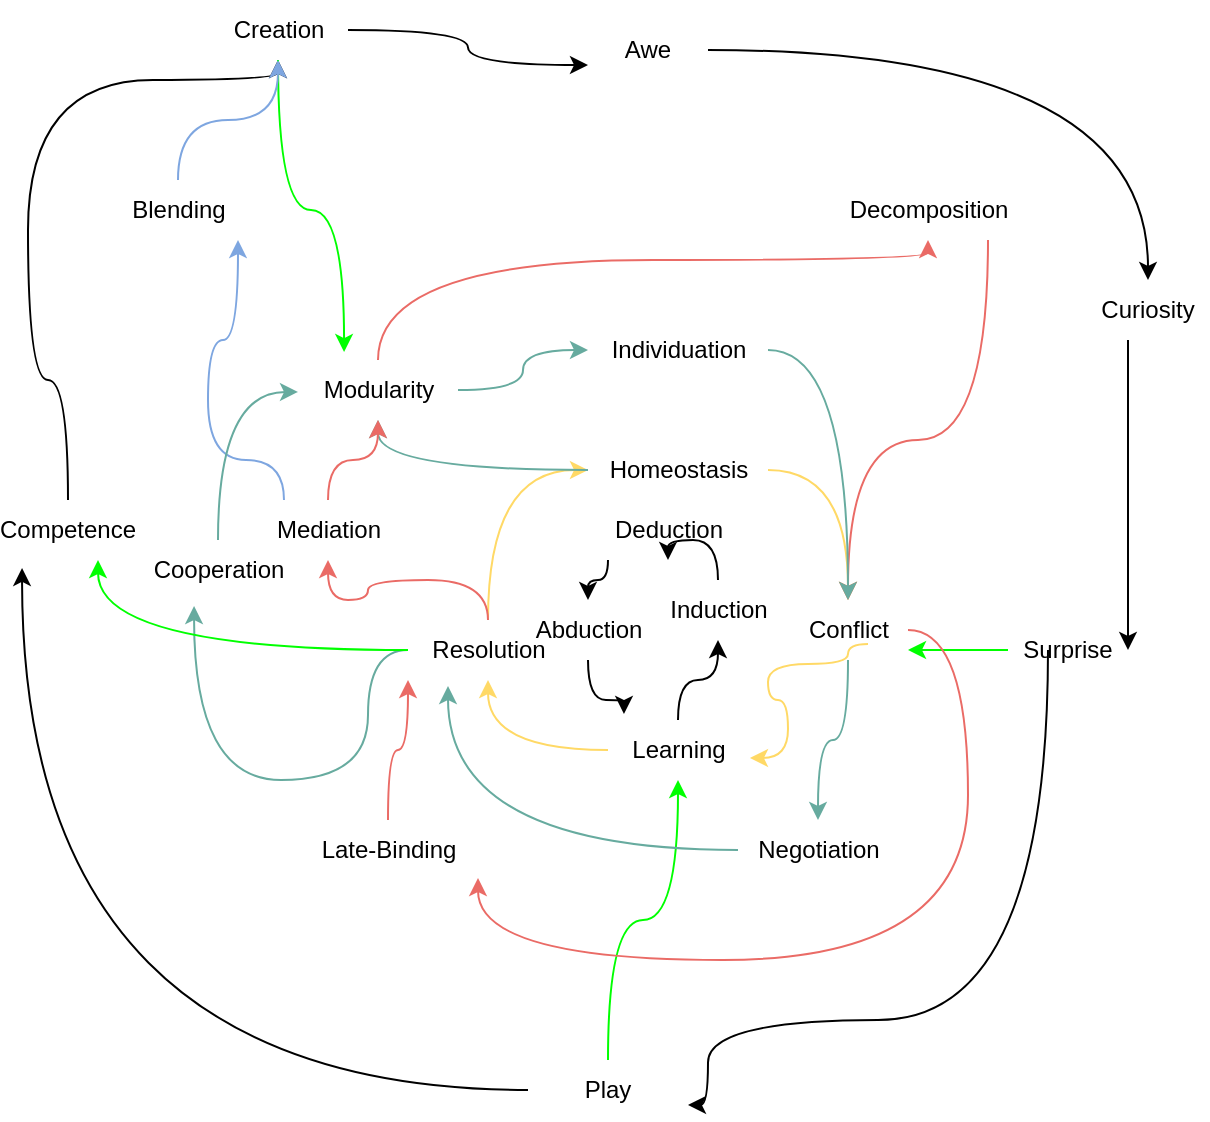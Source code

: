 <mxfile version="20.2.0" type="github">
  <diagram id="q7Endfqhxulxnqz8gKcs" name="Page-1">
    <mxGraphModel dx="961" dy="588" grid="1" gridSize="10" guides="1" tooltips="1" connect="1" arrows="1" fold="1" page="1" pageScale="1" pageWidth="850" pageHeight="1100" math="0" shadow="0">
      <root>
        <mxCell id="0" />
        <mxCell id="1" parent="0" />
        <mxCell id="l6QgvKTfLtVlL3AsR-WV-20" style="edgeStyle=orthogonalEdgeStyle;curved=1;orthogonalLoop=1;jettySize=auto;html=1;" parent="1" source="l6QgvKTfLtVlL3AsR-WV-1" target="l6QgvKTfLtVlL3AsR-WV-2" edge="1">
          <mxGeometry relative="1" as="geometry" />
        </mxCell>
        <mxCell id="l6QgvKTfLtVlL3AsR-WV-1" value="Awe" style="text;html=1;strokeColor=none;fillColor=none;align=center;verticalAlign=middle;whiteSpace=wrap;rounded=0;" parent="1" vertex="1">
          <mxGeometry x="350" y="90" width="60" height="30" as="geometry" />
        </mxCell>
        <mxCell id="l6QgvKTfLtVlL3AsR-WV-21" style="edgeStyle=orthogonalEdgeStyle;curved=1;orthogonalLoop=1;jettySize=auto;html=1;" parent="1" source="l6QgvKTfLtVlL3AsR-WV-2" target="l6QgvKTfLtVlL3AsR-WV-3" edge="1">
          <mxGeometry relative="1" as="geometry" />
        </mxCell>
        <mxCell id="l6QgvKTfLtVlL3AsR-WV-2" value="Curiosity" style="text;html=1;strokeColor=none;fillColor=none;align=center;verticalAlign=middle;whiteSpace=wrap;rounded=0;" parent="1" vertex="1">
          <mxGeometry x="600" y="220" width="60" height="30" as="geometry" />
        </mxCell>
        <mxCell id="l6QgvKTfLtVlL3AsR-WV-46" style="edgeStyle=orthogonalEdgeStyle;curved=1;orthogonalLoop=1;jettySize=auto;html=1;entryX=1;entryY=0.75;entryDx=0;entryDy=0;" parent="1" source="l6QgvKTfLtVlL3AsR-WV-3" target="l6QgvKTfLtVlL3AsR-WV-4" edge="1">
          <mxGeometry relative="1" as="geometry">
            <Array as="points">
              <mxPoint x="580" y="590" />
              <mxPoint x="410" y="590" />
              <mxPoint x="410" y="633" />
            </Array>
          </mxGeometry>
        </mxCell>
        <mxCell id="l6QgvKTfLtVlL3AsR-WV-50" style="edgeStyle=orthogonalEdgeStyle;curved=1;orthogonalLoop=1;jettySize=auto;html=1;strokeColor=#00FF00;" parent="1" source="l6QgvKTfLtVlL3AsR-WV-3" target="l6QgvKTfLtVlL3AsR-WV-8" edge="1">
          <mxGeometry relative="1" as="geometry" />
        </mxCell>
        <mxCell id="l6QgvKTfLtVlL3AsR-WV-3" value="Surprise" style="text;html=1;strokeColor=none;fillColor=none;align=center;verticalAlign=middle;whiteSpace=wrap;rounded=0;" parent="1" vertex="1">
          <mxGeometry x="560" y="405" width="60" as="geometry" />
        </mxCell>
        <mxCell id="l6QgvKTfLtVlL3AsR-WV-23" style="edgeStyle=orthogonalEdgeStyle;curved=1;orthogonalLoop=1;jettySize=auto;html=1;strokeColor=#00FF00;" parent="1" source="l6QgvKTfLtVlL3AsR-WV-4" target="l6QgvKTfLtVlL3AsR-WV-9" edge="1">
          <mxGeometry relative="1" as="geometry" />
        </mxCell>
        <mxCell id="AYosdrnLpDTpRpoJzwx4-12" style="edgeStyle=orthogonalEdgeStyle;curved=1;orthogonalLoop=1;jettySize=auto;html=1;entryX=0.117;entryY=1.133;entryDx=0;entryDy=0;entryPerimeter=0;" edge="1" parent="1" source="l6QgvKTfLtVlL3AsR-WV-4" target="l6QgvKTfLtVlL3AsR-WV-5">
          <mxGeometry relative="1" as="geometry" />
        </mxCell>
        <mxCell id="l6QgvKTfLtVlL3AsR-WV-4" value="Play" style="text;html=1;strokeColor=none;fillColor=none;align=center;verticalAlign=middle;whiteSpace=wrap;rounded=0;" parent="1" vertex="1">
          <mxGeometry x="320" y="610" width="80" height="30" as="geometry" />
        </mxCell>
        <mxCell id="l6QgvKTfLtVlL3AsR-WV-17" style="edgeStyle=orthogonalEdgeStyle;orthogonalLoop=1;jettySize=auto;html=1;curved=1;" parent="1" source="l6QgvKTfLtVlL3AsR-WV-5" target="l6QgvKTfLtVlL3AsR-WV-7" edge="1">
          <mxGeometry relative="1" as="geometry">
            <Array as="points">
              <mxPoint x="90" y="270" />
              <mxPoint x="70" y="270" />
              <mxPoint x="70" y="120" />
              <mxPoint x="195" y="120" />
            </Array>
          </mxGeometry>
        </mxCell>
        <mxCell id="l6QgvKTfLtVlL3AsR-WV-5" value="Competence" style="text;html=1;strokeColor=none;fillColor=none;align=center;verticalAlign=middle;whiteSpace=wrap;rounded=0;" parent="1" vertex="1">
          <mxGeometry x="60" y="330" width="60" height="30" as="geometry" />
        </mxCell>
        <mxCell id="l6QgvKTfLtVlL3AsR-WV-36" style="edgeStyle=orthogonalEdgeStyle;curved=1;orthogonalLoop=1;jettySize=auto;html=1;entryX=0;entryY=0.75;entryDx=0;entryDy=0;" parent="1" source="l6QgvKTfLtVlL3AsR-WV-7" target="l6QgvKTfLtVlL3AsR-WV-1" edge="1">
          <mxGeometry relative="1" as="geometry" />
        </mxCell>
        <mxCell id="l6QgvKTfLtVlL3AsR-WV-52" style="edgeStyle=orthogonalEdgeStyle;curved=1;orthogonalLoop=1;jettySize=auto;html=1;entryX=0.288;entryY=-0.133;entryDx=0;entryDy=0;entryPerimeter=0;strokeColor=#00FF00;" parent="1" source="l6QgvKTfLtVlL3AsR-WV-7" target="l6QgvKTfLtVlL3AsR-WV-12" edge="1">
          <mxGeometry relative="1" as="geometry" />
        </mxCell>
        <mxCell id="l6QgvKTfLtVlL3AsR-WV-7" value="Creation" style="text;html=1;align=center;verticalAlign=middle;resizable=0;points=[];autosize=1;strokeColor=none;fillColor=none;" parent="1" vertex="1">
          <mxGeometry x="160" y="80" width="70" height="30" as="geometry" />
        </mxCell>
        <mxCell id="l6QgvKTfLtVlL3AsR-WV-27" style="edgeStyle=orthogonalEdgeStyle;curved=1;orthogonalLoop=1;jettySize=auto;html=1;entryX=1.014;entryY=0.633;entryDx=0;entryDy=0;entryPerimeter=0;fillColor=#fff2cc;strokeColor=#FFD966;startArrow=none;" parent="1" target="l6QgvKTfLtVlL3AsR-WV-9" edge="1">
          <mxGeometry relative="1" as="geometry">
            <Array as="points">
              <mxPoint x="480" y="402" />
              <mxPoint x="480" y="412" />
              <mxPoint x="440" y="412" />
              <mxPoint x="440" y="430" />
              <mxPoint x="450" y="430" />
              <mxPoint x="450" y="459" />
            </Array>
            <mxPoint x="490" y="402" as="sourcePoint" />
          </mxGeometry>
        </mxCell>
        <mxCell id="l6QgvKTfLtVlL3AsR-WV-41" style="edgeStyle=orthogonalEdgeStyle;curved=1;orthogonalLoop=1;jettySize=auto;html=1;strokeColor=#67AB9F;" parent="1" source="l6QgvKTfLtVlL3AsR-WV-8" target="l6QgvKTfLtVlL3AsR-WV-40" edge="1">
          <mxGeometry relative="1" as="geometry" />
        </mxCell>
        <mxCell id="l6QgvKTfLtVlL3AsR-WV-47" style="edgeStyle=orthogonalEdgeStyle;curved=1;orthogonalLoop=1;jettySize=auto;html=1;entryX=1;entryY=0.967;entryDx=0;entryDy=0;entryPerimeter=0;strokeColor=#EA6B66;" parent="1" source="l6QgvKTfLtVlL3AsR-WV-8" target="l6QgvKTfLtVlL3AsR-WV-15" edge="1">
          <mxGeometry relative="1" as="geometry">
            <Array as="points">
              <mxPoint x="540" y="395" />
              <mxPoint x="540" y="560" />
              <mxPoint x="295" y="560" />
            </Array>
          </mxGeometry>
        </mxCell>
        <mxCell id="l6QgvKTfLtVlL3AsR-WV-8" value="Conflict" style="text;html=1;align=center;verticalAlign=middle;resizable=0;points=[];autosize=1;strokeColor=none;fillColor=none;" parent="1" vertex="1">
          <mxGeometry x="450" y="380" width="60" height="30" as="geometry" />
        </mxCell>
        <mxCell id="l6QgvKTfLtVlL3AsR-WV-24" style="edgeStyle=orthogonalEdgeStyle;curved=1;orthogonalLoop=1;jettySize=auto;html=1;strokeColor=#FFD966;" parent="1" source="l6QgvKTfLtVlL3AsR-WV-9" target="l6QgvKTfLtVlL3AsR-WV-10" edge="1">
          <mxGeometry relative="1" as="geometry" />
        </mxCell>
        <mxCell id="AYosdrnLpDTpRpoJzwx4-4" style="edgeStyle=orthogonalEdgeStyle;orthogonalLoop=1;jettySize=auto;html=1;curved=1;" edge="1" parent="1" source="l6QgvKTfLtVlL3AsR-WV-9" target="AYosdrnLpDTpRpoJzwx4-1">
          <mxGeometry relative="1" as="geometry" />
        </mxCell>
        <mxCell id="l6QgvKTfLtVlL3AsR-WV-9" value="Learning" style="text;html=1;align=center;verticalAlign=middle;resizable=0;points=[];autosize=1;strokeColor=none;fillColor=none;" parent="1" vertex="1">
          <mxGeometry x="360" y="440" width="70" height="30" as="geometry" />
        </mxCell>
        <mxCell id="l6QgvKTfLtVlL3AsR-WV-29" style="edgeStyle=orthogonalEdgeStyle;curved=1;orthogonalLoop=1;jettySize=auto;html=1;strokeColor=#FFD966;" parent="1" source="l6QgvKTfLtVlL3AsR-WV-10" target="l6QgvKTfLtVlL3AsR-WV-11" edge="1">
          <mxGeometry relative="1" as="geometry">
            <Array as="points">
              <mxPoint x="300" y="315" />
            </Array>
          </mxGeometry>
        </mxCell>
        <mxCell id="l6QgvKTfLtVlL3AsR-WV-34" style="edgeStyle=orthogonalEdgeStyle;curved=1;orthogonalLoop=1;jettySize=auto;html=1;strokeColor=#EA6B66;" parent="1" source="l6QgvKTfLtVlL3AsR-WV-10" target="l6QgvKTfLtVlL3AsR-WV-16" edge="1">
          <mxGeometry relative="1" as="geometry" />
        </mxCell>
        <mxCell id="l6QgvKTfLtVlL3AsR-WV-44" style="edgeStyle=orthogonalEdgeStyle;curved=1;orthogonalLoop=1;jettySize=auto;html=1;entryX=0.367;entryY=1.1;entryDx=0;entryDy=0;entryPerimeter=0;strokeColor=#67AB9F;" parent="1" source="l6QgvKTfLtVlL3AsR-WV-10" target="l6QgvKTfLtVlL3AsR-WV-43" edge="1">
          <mxGeometry relative="1" as="geometry">
            <Array as="points">
              <mxPoint x="240" y="405" />
              <mxPoint x="240" y="470" />
              <mxPoint x="153" y="470" />
            </Array>
          </mxGeometry>
        </mxCell>
        <mxCell id="l6QgvKTfLtVlL3AsR-WV-51" style="edgeStyle=orthogonalEdgeStyle;curved=1;orthogonalLoop=1;jettySize=auto;html=1;entryX=0.75;entryY=1;entryDx=0;entryDy=0;strokeColor=#00FF00;" parent="1" source="l6QgvKTfLtVlL3AsR-WV-10" target="l6QgvKTfLtVlL3AsR-WV-5" edge="1">
          <mxGeometry relative="1" as="geometry" />
        </mxCell>
        <mxCell id="l6QgvKTfLtVlL3AsR-WV-10" value="Resolution" style="text;html=1;align=center;verticalAlign=middle;resizable=0;points=[];autosize=1;strokeColor=none;fillColor=none;" parent="1" vertex="1">
          <mxGeometry x="260" y="390" width="80" height="30" as="geometry" />
        </mxCell>
        <mxCell id="l6QgvKTfLtVlL3AsR-WV-26" style="edgeStyle=orthogonalEdgeStyle;curved=1;orthogonalLoop=1;jettySize=auto;html=1;strokeColor=#FFD966;" parent="1" source="l6QgvKTfLtVlL3AsR-WV-11" target="l6QgvKTfLtVlL3AsR-WV-8" edge="1">
          <mxGeometry relative="1" as="geometry" />
        </mxCell>
        <mxCell id="l6QgvKTfLtVlL3AsR-WV-28" style="edgeStyle=orthogonalEdgeStyle;curved=1;orthogonalLoop=1;jettySize=auto;html=1;strokeColor=#67AB9F;" parent="1" source="l6QgvKTfLtVlL3AsR-WV-11" target="l6QgvKTfLtVlL3AsR-WV-12" edge="1">
          <mxGeometry relative="1" as="geometry" />
        </mxCell>
        <mxCell id="l6QgvKTfLtVlL3AsR-WV-11" value="Homeostasis" style="text;html=1;align=center;verticalAlign=middle;resizable=0;points=[];autosize=1;strokeColor=none;fillColor=none;" parent="1" vertex="1">
          <mxGeometry x="350" y="300" width="90" height="30" as="geometry" />
        </mxCell>
        <mxCell id="l6QgvKTfLtVlL3AsR-WV-30" style="edgeStyle=orthogonalEdgeStyle;curved=1;orthogonalLoop=1;jettySize=auto;html=1;strokeColor=#7EA6E0;" parent="1" source="l6QgvKTfLtVlL3AsR-WV-16" target="l6QgvKTfLtVlL3AsR-WV-13" edge="1">
          <mxGeometry relative="1" as="geometry">
            <mxPoint x="180" y="140" as="targetPoint" />
            <Array as="points">
              <mxPoint x="198" y="310" />
              <mxPoint x="160" y="310" />
              <mxPoint x="160" y="250" />
              <mxPoint x="175" y="250" />
              <mxPoint x="175" y="175" />
            </Array>
          </mxGeometry>
        </mxCell>
        <mxCell id="l6QgvKTfLtVlL3AsR-WV-38" style="edgeStyle=orthogonalEdgeStyle;curved=1;orthogonalLoop=1;jettySize=auto;html=1;strokeColor=#67AB9F;" parent="1" source="l6QgvKTfLtVlL3AsR-WV-12" target="l6QgvKTfLtVlL3AsR-WV-37" edge="1">
          <mxGeometry relative="1" as="geometry" />
        </mxCell>
        <mxCell id="l6QgvKTfLtVlL3AsR-WV-12" value="Modularity" style="text;html=1;align=center;verticalAlign=middle;resizable=0;points=[];autosize=1;strokeColor=none;fillColor=none;" parent="1" vertex="1">
          <mxGeometry x="205" y="260" width="80" height="30" as="geometry" />
        </mxCell>
        <mxCell id="l6QgvKTfLtVlL3AsR-WV-49" value="" style="edgeStyle=orthogonalEdgeStyle;curved=1;orthogonalLoop=1;jettySize=auto;html=1;strokeColor=#7EA6E0;" parent="1" source="l6QgvKTfLtVlL3AsR-WV-13" target="l6QgvKTfLtVlL3AsR-WV-7" edge="1">
          <mxGeometry relative="1" as="geometry" />
        </mxCell>
        <mxCell id="l6QgvKTfLtVlL3AsR-WV-13" value="Blending" style="text;html=1;align=center;verticalAlign=middle;resizable=0;points=[];autosize=1;strokeColor=none;fillColor=none;" parent="1" vertex="1">
          <mxGeometry x="110" y="170" width="70" height="30" as="geometry" />
        </mxCell>
        <mxCell id="l6QgvKTfLtVlL3AsR-WV-33" style="edgeStyle=orthogonalEdgeStyle;curved=1;orthogonalLoop=1;jettySize=auto;html=1;strokeColor=#EA6B66;" parent="1" source="l6QgvKTfLtVlL3AsR-WV-14" target="l6QgvKTfLtVlL3AsR-WV-8" edge="1">
          <mxGeometry relative="1" as="geometry">
            <Array as="points">
              <mxPoint x="550" y="300" />
              <mxPoint x="480" y="300" />
            </Array>
          </mxGeometry>
        </mxCell>
        <mxCell id="l6QgvKTfLtVlL3AsR-WV-14" value="Decomposition" style="text;html=1;align=center;verticalAlign=middle;resizable=0;points=[];autosize=1;strokeColor=none;fillColor=none;" parent="1" vertex="1">
          <mxGeometry x="470" y="170" width="100" height="30" as="geometry" />
        </mxCell>
        <mxCell id="l6QgvKTfLtVlL3AsR-WV-32" style="edgeStyle=orthogonalEdgeStyle;curved=1;orthogonalLoop=1;jettySize=auto;html=1;strokeColor=#EA6B66;" parent="1" source="l6QgvKTfLtVlL3AsR-WV-12" target="l6QgvKTfLtVlL3AsR-WV-14" edge="1">
          <mxGeometry relative="1" as="geometry">
            <Array as="points">
              <mxPoint x="245" y="210" />
              <mxPoint x="520" y="210" />
            </Array>
          </mxGeometry>
        </mxCell>
        <mxCell id="l6QgvKTfLtVlL3AsR-WV-48" style="edgeStyle=orthogonalEdgeStyle;curved=1;orthogonalLoop=1;jettySize=auto;html=1;entryX=0;entryY=1;entryDx=0;entryDy=0;entryPerimeter=0;strokeColor=#EA6B66;" parent="1" source="l6QgvKTfLtVlL3AsR-WV-15" target="l6QgvKTfLtVlL3AsR-WV-10" edge="1">
          <mxGeometry relative="1" as="geometry" />
        </mxCell>
        <mxCell id="l6QgvKTfLtVlL3AsR-WV-15" value="Late-Binding" style="text;html=1;align=center;verticalAlign=middle;resizable=0;points=[];autosize=1;strokeColor=none;fillColor=none;" parent="1" vertex="1">
          <mxGeometry x="205" y="490" width="90" height="30" as="geometry" />
        </mxCell>
        <mxCell id="l6QgvKTfLtVlL3AsR-WV-35" style="edgeStyle=orthogonalEdgeStyle;curved=1;orthogonalLoop=1;jettySize=auto;html=1;strokeColor=#EA6B66;" parent="1" source="l6QgvKTfLtVlL3AsR-WV-16" target="l6QgvKTfLtVlL3AsR-WV-12" edge="1">
          <mxGeometry relative="1" as="geometry" />
        </mxCell>
        <mxCell id="l6QgvKTfLtVlL3AsR-WV-16" value="Mediation" style="text;html=1;align=center;verticalAlign=middle;resizable=0;points=[];autosize=1;strokeColor=none;fillColor=none;rounded=0;" parent="1" vertex="1">
          <mxGeometry x="180" y="330" width="80" height="30" as="geometry" />
        </mxCell>
        <mxCell id="l6QgvKTfLtVlL3AsR-WV-39" style="edgeStyle=orthogonalEdgeStyle;curved=1;orthogonalLoop=1;jettySize=auto;html=1;strokeColor=#67AB9F;" parent="1" source="l6QgvKTfLtVlL3AsR-WV-37" target="l6QgvKTfLtVlL3AsR-WV-8" edge="1">
          <mxGeometry relative="1" as="geometry" />
        </mxCell>
        <mxCell id="l6QgvKTfLtVlL3AsR-WV-37" value="Individuation" style="text;html=1;align=center;verticalAlign=middle;resizable=0;points=[];autosize=1;strokeColor=none;fillColor=none;" parent="1" vertex="1">
          <mxGeometry x="350" y="240" width="90" height="30" as="geometry" />
        </mxCell>
        <mxCell id="l6QgvKTfLtVlL3AsR-WV-42" style="edgeStyle=orthogonalEdgeStyle;curved=1;orthogonalLoop=1;jettySize=auto;html=1;entryX=0.25;entryY=1.1;entryDx=0;entryDy=0;entryPerimeter=0;strokeColor=#67AB9F;" parent="1" source="l6QgvKTfLtVlL3AsR-WV-40" target="l6QgvKTfLtVlL3AsR-WV-10" edge="1">
          <mxGeometry relative="1" as="geometry" />
        </mxCell>
        <mxCell id="l6QgvKTfLtVlL3AsR-WV-40" value="Negotiation" style="text;html=1;align=center;verticalAlign=middle;resizable=0;points=[];autosize=1;strokeColor=none;fillColor=none;" parent="1" vertex="1">
          <mxGeometry x="425" y="490" width="80" height="30" as="geometry" />
        </mxCell>
        <mxCell id="l6QgvKTfLtVlL3AsR-WV-45" style="edgeStyle=orthogonalEdgeStyle;curved=1;orthogonalLoop=1;jettySize=auto;html=1;entryX=0;entryY=0.533;entryDx=0;entryDy=0;entryPerimeter=0;strokeColor=#67AB9F;" parent="1" source="l6QgvKTfLtVlL3AsR-WV-43" target="l6QgvKTfLtVlL3AsR-WV-12" edge="1">
          <mxGeometry relative="1" as="geometry" />
        </mxCell>
        <mxCell id="l6QgvKTfLtVlL3AsR-WV-43" value="Cooperation" style="text;html=1;align=center;verticalAlign=middle;resizable=0;points=[];autosize=1;strokeColor=none;fillColor=none;" parent="1" vertex="1">
          <mxGeometry x="120" y="350" width="90" height="30" as="geometry" />
        </mxCell>
        <mxCell id="AYosdrnLpDTpRpoJzwx4-8" style="edgeStyle=orthogonalEdgeStyle;curved=1;orthogonalLoop=1;jettySize=auto;html=1;" edge="1" parent="1" source="AYosdrnLpDTpRpoJzwx4-2" target="AYosdrnLpDTpRpoJzwx4-3">
          <mxGeometry relative="1" as="geometry">
            <mxPoint x="350" y="360" as="targetPoint" />
            <Array as="points">
              <mxPoint x="360" y="370" />
              <mxPoint x="350" y="370" />
            </Array>
          </mxGeometry>
        </mxCell>
        <mxCell id="AYosdrnLpDTpRpoJzwx4-2" value="Deduction" style="text;html=1;align=center;verticalAlign=middle;resizable=0;points=[];autosize=1;strokeColor=none;fillColor=none;" vertex="1" parent="1">
          <mxGeometry x="350" y="330" width="80" height="30" as="geometry" />
        </mxCell>
        <mxCell id="AYosdrnLpDTpRpoJzwx4-5" style="edgeStyle=orthogonalEdgeStyle;curved=1;orthogonalLoop=1;jettySize=auto;html=1;entryX=0.114;entryY=-0.1;entryDx=0;entryDy=0;entryPerimeter=0;" edge="1" parent="1" source="AYosdrnLpDTpRpoJzwx4-3" target="l6QgvKTfLtVlL3AsR-WV-9">
          <mxGeometry relative="1" as="geometry" />
        </mxCell>
        <mxCell id="AYosdrnLpDTpRpoJzwx4-3" value="Abduction" style="text;html=1;align=center;verticalAlign=middle;resizable=0;points=[];autosize=1;strokeColor=none;fillColor=none;" vertex="1" parent="1">
          <mxGeometry x="310" y="380" width="80" height="30" as="geometry" />
        </mxCell>
        <mxCell id="AYosdrnLpDTpRpoJzwx4-11" style="edgeStyle=orthogonalEdgeStyle;curved=1;orthogonalLoop=1;jettySize=auto;html=1;" edge="1" parent="1" source="AYosdrnLpDTpRpoJzwx4-1" target="AYosdrnLpDTpRpoJzwx4-2">
          <mxGeometry relative="1" as="geometry" />
        </mxCell>
        <mxCell id="AYosdrnLpDTpRpoJzwx4-1" value="Induction" style="text;html=1;align=center;verticalAlign=middle;resizable=0;points=[];autosize=1;strokeColor=none;fillColor=none;" vertex="1" parent="1">
          <mxGeometry x="380" y="370" width="70" height="30" as="geometry" />
        </mxCell>
      </root>
    </mxGraphModel>
  </diagram>
</mxfile>
